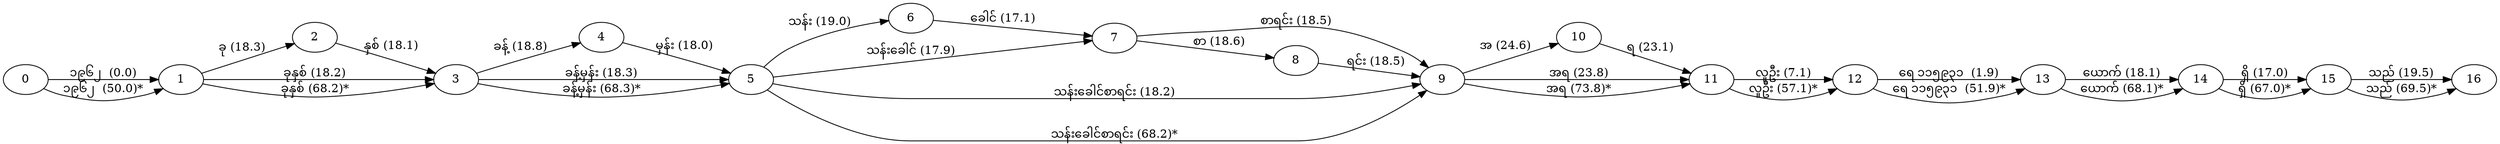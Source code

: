 digraph DAG {
  rankdir=LR;
  0 -> 1 [label="၁၉၆၂  (0.0)"];
  0 -> 1 [label="၁၉၆၂  (50.0)*"];
  1 -> 2 [label="ခု (18.3)"];
  1 -> 3 [label="ခုနှစ် (18.2)"];
  1 -> 3 [label="ခုနှစ် (68.2)*"];
  2 -> 3 [label="နှစ် (18.1)"];
  3 -> 4 [label="ခန့် (18.8)"];
  3 -> 5 [label="ခန့်မှန်း (18.3)"];
  3 -> 5 [label="ခန့်မှန်း (68.3)*"];
  4 -> 5 [label="မှန်း (18.0)"];
  5 -> 6 [label="သန်း (19.0)"];
  5 -> 7 [label="သန်းခေါင် (17.9)"];
  5 -> 9 [label="သန်းခေါင်စာရင်း (18.2)"];
  5 -> 9 [label="သန်းခေါင်စာရင်း (68.2)*"];
  6 -> 7 [label="ခေါင် (17.1)"];
  7 -> 8 [label="စာ (18.6)"];
  7 -> 9 [label="စာရင်း (18.5)"];
  8 -> 9 [label="ရင်း (18.5)"];
  9 -> 10 [label="အ (24.6)"];
  9 -> 11 [label="အရ (23.8)"];
  9 -> 11 [label="အရ (73.8)*"];
  10 -> 11 [label="ရ (23.1)"];
  11 -> 12 [label="လူဦး (7.1)"];
  11 -> 12 [label="လူဦး (57.1)*"];
  12 -> 13 [label="ရေ ၁၁၅၉၃၁  (1.9)"];
  12 -> 13 [label="ရေ ၁၁၅၉၃၁  (51.9)*"];
  13 -> 14 [label="ယောက် (18.1)"];
  13 -> 14 [label="ယောက် (68.1)*"];
  14 -> 15 [label="ရှိ (17.0)"];
  14 -> 15 [label="ရှိ (67.0)*"];
  15 -> 16 [label="သည် (19.5)"];
  15 -> 16 [label="သည် (69.5)*"];
}
